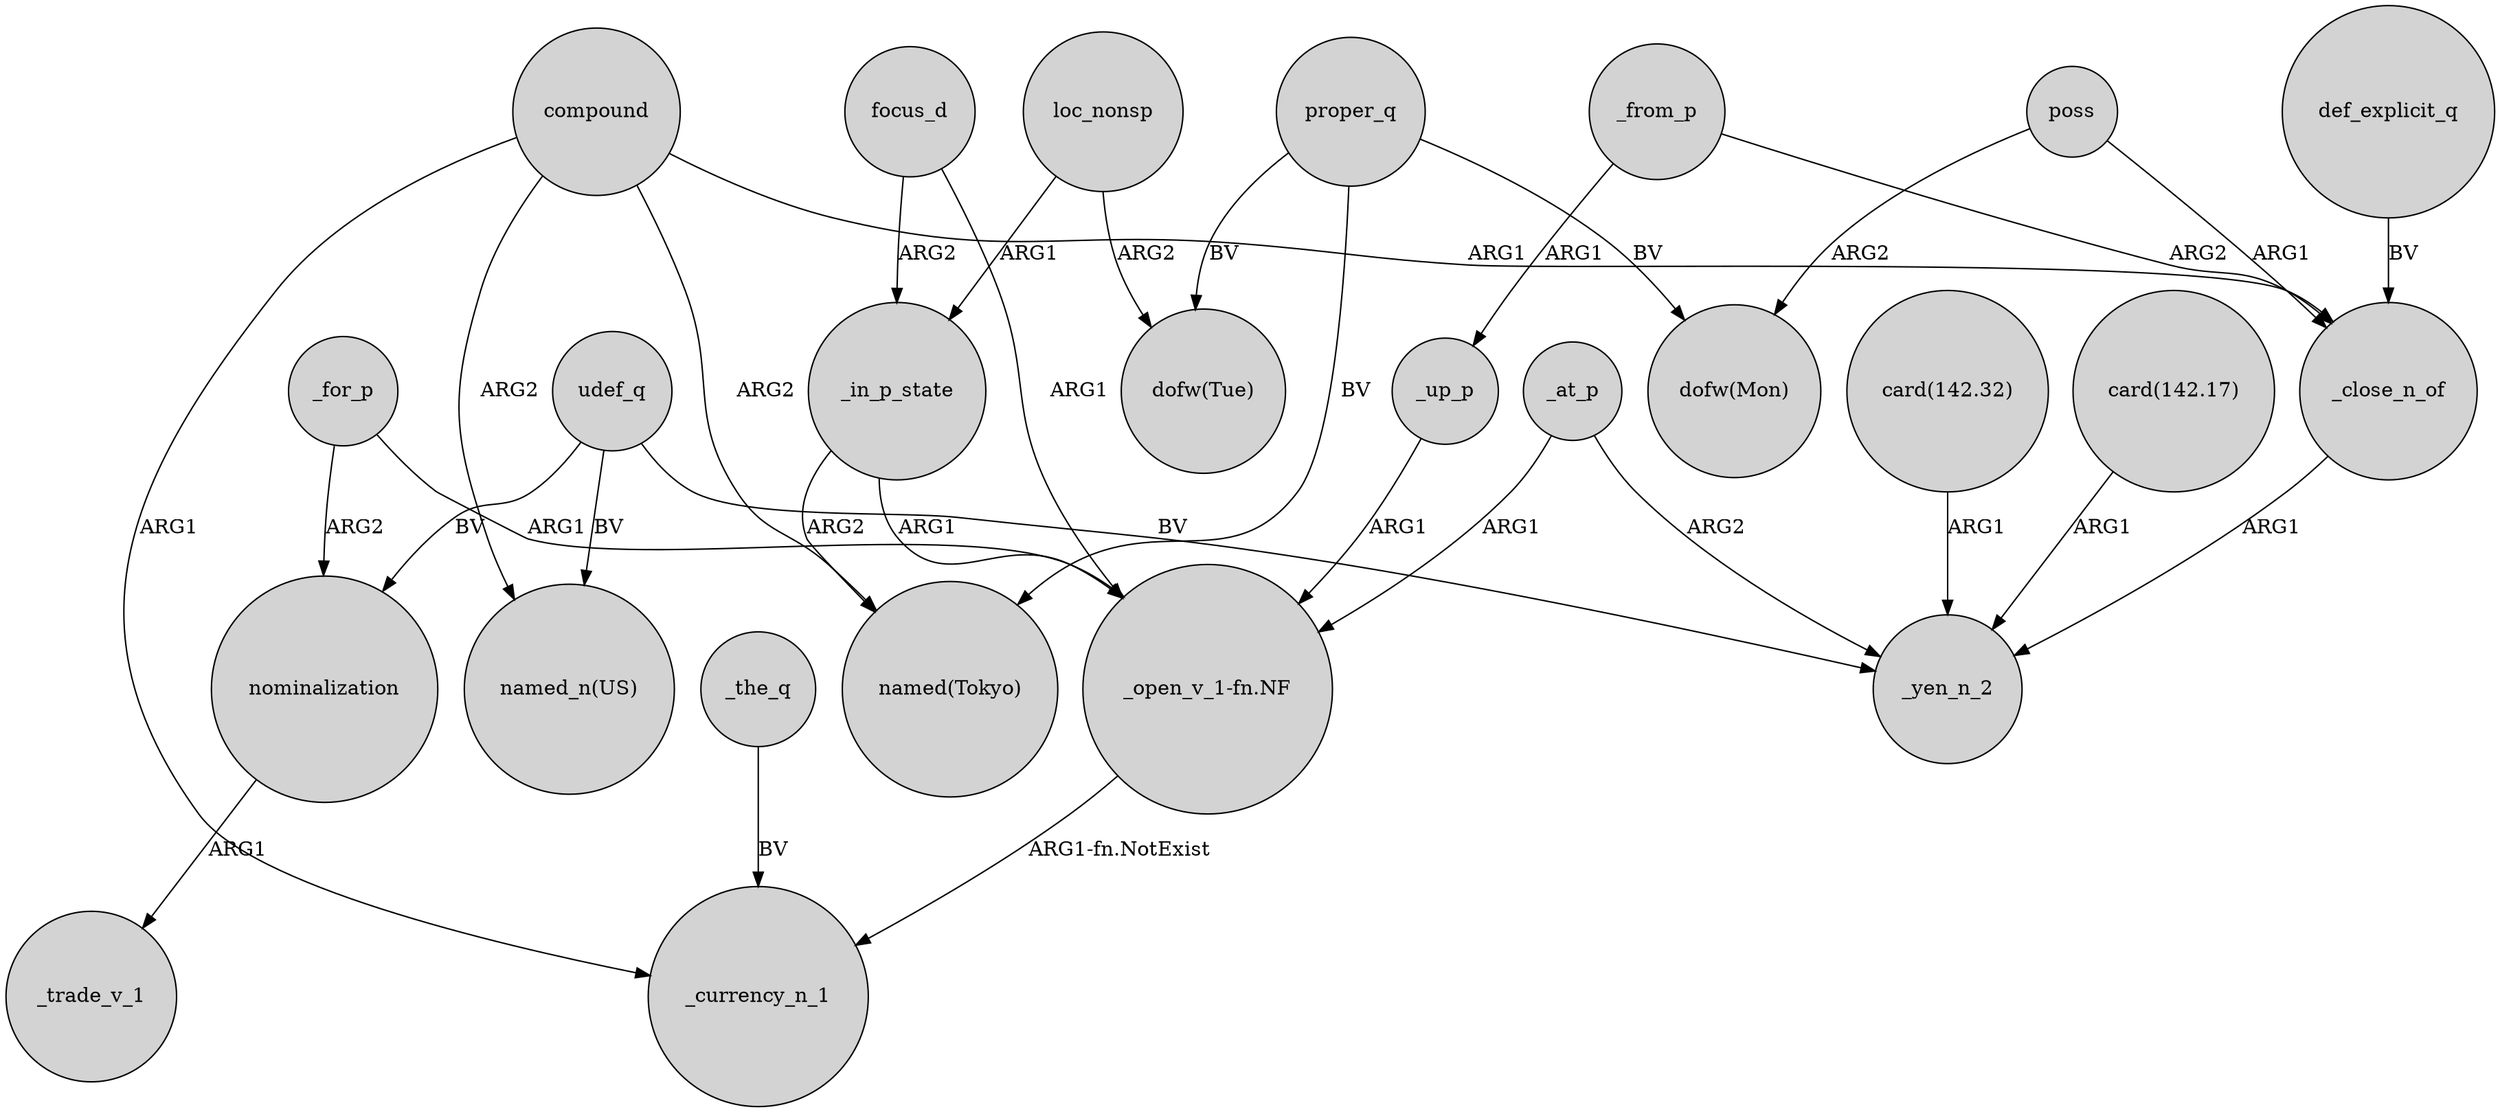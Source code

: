 digraph {
	node [shape=circle style=filled]
	compound -> "named(Tokyo)" [label=ARG2]
	udef_q -> _yen_n_2 [label=BV]
	"card(142.17)" -> _yen_n_2 [label=ARG1]
	udef_q -> "named_n(US)" [label=BV]
	_for_p -> "_open_v_1-fn.NF" [label=ARG1]
	poss -> _close_n_of [label=ARG1]
	focus_d -> _in_p_state [label=ARG2]
	_from_p -> _close_n_of [label=ARG2]
	_for_p -> nominalization [label=ARG2]
	_from_p -> _up_p [label=ARG1]
	"card(142.32)" -> _yen_n_2 [label=ARG1]
	compound -> _currency_n_1 [label=ARG1]
	proper_q -> "dofw(Tue)" [label=BV]
	nominalization -> _trade_v_1 [label=ARG1]
	proper_q -> "named(Tokyo)" [label=BV]
	compound -> "named_n(US)" [label=ARG2]
	def_explicit_q -> _close_n_of [label=BV]
	_close_n_of -> _yen_n_2 [label=ARG1]
	focus_d -> "_open_v_1-fn.NF" [label=ARG1]
	loc_nonsp -> "dofw(Tue)" [label=ARG2]
	proper_q -> "dofw(Mon)" [label=BV]
	_at_p -> _yen_n_2 [label=ARG2]
	udef_q -> nominalization [label=BV]
	loc_nonsp -> _in_p_state [label=ARG1]
	_up_p -> "_open_v_1-fn.NF" [label=ARG1]
	_at_p -> "_open_v_1-fn.NF" [label=ARG1]
	_in_p_state -> "_open_v_1-fn.NF" [label=ARG1]
	_the_q -> _currency_n_1 [label=BV]
	poss -> "dofw(Mon)" [label=ARG2]
	compound -> _close_n_of [label=ARG1]
	_in_p_state -> "named(Tokyo)" [label=ARG2]
	"_open_v_1-fn.NF" -> _currency_n_1 [label="ARG1-fn.NotExist"]
}

